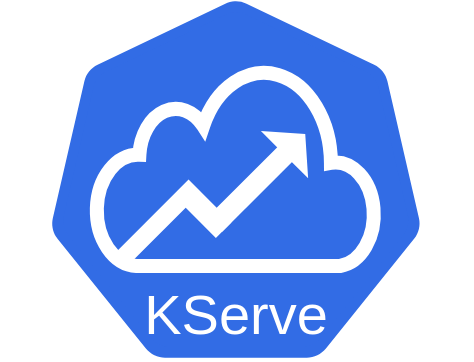<mxfile version="15.2.7" type="device"><diagram id="pnT2Jjwfe3yXa8ehsXbx" name="Page-1"><mxGraphModel dx="307" dy="193" grid="1" gridSize="10" guides="1" tooltips="1" connect="1" arrows="1" fold="1" page="1" pageScale="1" pageWidth="850" pageHeight="1100" math="0" shadow="0"><root><mxCell id="0"/><mxCell id="1" parent="0"/><mxCell id="dqM8Zn5zVdtL2kCiopzz-1" value="" style="verticalLabelPosition=bottom;verticalAlign=top;html=1;shape=mxgraph.basic.polygon;polyCoords=[[0.25,0],[0.75,0],[1,0.25],[1,0.75],[0.75,1],[0.25,1],[0,0.75],[0,0.25]];polyline=0;shape=mxgraph.kubernetes.icon;strokeColor=#326ce5;fillColor=#326ce5;" parent="1" vertex="1"><mxGeometry x="122.5" y="87.55" width="235" height="178.3" as="geometry"/></mxCell><mxCell id="dqM8Zn5zVdtL2kCiopzz-2" value="" style="html=1;verticalLabelPosition=bottom;align=center;labelBackgroundColor=#ffffff;verticalAlign=top;strokeWidth=7;shadow=0;dashed=0;shape=mxgraph.ios7.icons.cloud;strokeColor=#FFFFFF;fillColor=none;" parent="1" vertex="1"><mxGeometry x="170" y="120" width="140" height="100" as="geometry"/></mxCell><mxCell id="dqM8Zn5zVdtL2kCiopzz-20" value="" style="shape=singleArrow;whiteSpace=wrap;html=1;rotation=-45;strokeColor=#FFFFFF;strokeWidth=2;" parent="1" vertex="1"><mxGeometry x="221.11" y="162.66" width="61.59" height="28.09" as="geometry"/></mxCell><mxCell id="dqM8Zn5zVdtL2kCiopzz-23" value="" style="shape=corner;whiteSpace=wrap;html=1;strokeWidth=1;dx=10;dy=8;rotation=-225;flipV=1;strokeColor=#FFFFFF;" parent="1" vertex="1"><mxGeometry x="182.3" y="191.54" width="51.94" height="29.31" as="geometry"/></mxCell><mxCell id="_oEDKPAH1DrNQCpxyrBD-1" value="&lt;font color=&quot;#ffffff&quot; style=&quot;font-size: 28px&quot;&gt;KServe&lt;/font&gt;" style="text;html=1;strokeColor=none;fillColor=none;align=center;verticalAlign=middle;whiteSpace=wrap;rounded=0;aspect=fixed;" parent="1" vertex="1"><mxGeometry x="220" y="234" width="40" height="20" as="geometry"/></mxCell></root></mxGraphModel></diagram></mxfile>
